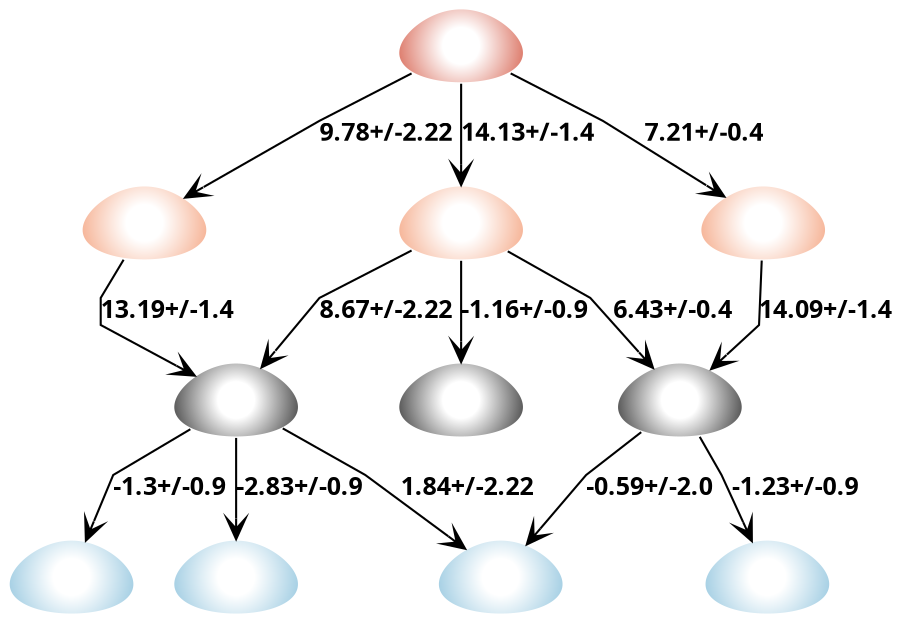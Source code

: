 strict digraph G {
	graph [bb="0,0,477.74,291",
		fontname="sans bold",
		splines=polyline
	];
	node [label="\N"];
	subgraph subgraph_0 {
		graph [label="Neutral charge",
			style=""
		];
		SM10_micro036		 [charge=0,
			color="#ffffff:#333333",
			fontcolor=black,
			fontname="sans bold",
			fontsize=12,
			height=0.5,
			image="Images\Microstates\SM10_micro036.svg",
			label="",
			labelloc=b,
			penwidth=1,
			pos="116.74,103",
			shape=egg,
			style=radial,
			width=0.79843];
		SM10_micro006		 [charge=0,
			color="#ffffff:#333333",
			fontcolor=black,
			fontname="sans bold",
			fontsize=12,
			height=0.5,
			image="Images\Microstates\SM10_micro006.svg",
			label="",
			labelloc=b,
			penwidth=1,
			pos="358.74,103",
			shape=egg,
			style=radial,
			width=0.79843];
		SM10_micro008		 [charge=0,
			color="#ffffff:#333333",
			fontcolor=black,
			fontname="sans bold",
			fontsize=12,
			height=0.5,
			image="Images\Microstates\SM10_micro008.svg",
			label="",
			labelloc=b,
			penwidth=1,
			pos="238.74,103",
			shape=egg,
			style=radial,
			width=0.79843];
	}
	subgraph "subgraph_-2" {
		graph [label="-2 charge",
			style=""
		];
		SM10_micro018		 [charge=-2,
			color="#ffffff:#d6604d",
			fontcolor=black,
			fontname="sans bold",
			fontsize=12,
			height=0.5,
			image="Images\Microstates\SM10_micro018.svg",
			label="",
			labelloc=b,
			penwidth=1,
			pos="238.74,273",
			shape=egg,
			style=radial,
			width=0.79843];
	}
	subgraph "subgraph_-1" {
		graph [label="-1 charge",
			style=""
		];
		SM10_micro004		 [charge=-1,
			color="#ffffff:#f4a582",
			fontcolor=black,
			fontname="sans bold",
			fontsize=12,
			height=0.5,
			image="Images\Microstates\SM10_micro004.svg",
			label="",
			labelloc=b,
			penwidth=1,
			pos="67.743,188",
			shape=egg,
			style=radial,
			width=0.79843];
		SM10_micro020		 [charge=-1,
			color="#ffffff:#f4a582",
			fontcolor=black,
			fontname="sans bold",
			fontsize=12,
			height=0.5,
			image="Images\Microstates\SM10_micro020.svg",
			label="",
			labelloc=b,
			penwidth=1,
			pos="402.74,188",
			shape=egg,
			style=radial,
			width=0.79843];
		SM10_micro023		 [charge=-1,
			color="#ffffff:#f4a582",
			fontcolor=black,
			fontname="sans bold",
			fontsize=12,
			height=0.5,
			image="Images\Microstates\SM10_micro023.svg",
			label="",
			labelloc=b,
			penwidth=1,
			pos="238.74,188",
			shape=egg,
			style=radial,
			width=0.79843];
	}
	subgraph subgraph_1 {
		graph [label="+1 charge",
			style=""
		];
		SM10_micro003		 [charge=1,
			color="#ffffff:#92c5de",
			fontcolor=black,
			fontname="sans bold",
			fontsize=12,
			height=0.5,
			image="Images\Microstates\SM10_micro003.svg",
			label="",
			labelloc=b,
			penwidth=1,
			pos="116.74,18",
			shape=egg,
			style=radial,
			width=0.79843];
		SM10_micro024		 [charge=1,
			color="#ffffff:#92c5de",
			fontcolor=black,
			fontname="sans bold",
			fontsize=12,
			height=0.5,
			image="Images\Microstates\SM10_micro024.svg",
			label="",
			labelloc=b,
			penwidth=1,
			pos="406.74,18",
			shape=egg,
			style=radial,
			width=0.79843];
		SM10_micro028		 [charge=1,
			color="#ffffff:#92c5de",
			fontcolor=black,
			fontname="sans bold",
			fontsize=12,
			height=0.5,
			image="Images\Microstates\SM10_micro028.svg",
			label="",
			labelloc=b,
			penwidth=1,
			pos="261.74,18",
			shape=egg,
			style=radial,
			width=0.79843];
		SM10_micro032		 [charge=1,
			color="#ffffff:#92c5de",
			fontcolor=black,
			fontname="sans bold",
			fontsize=12,
			height=0.5,
			image="Images\Microstates\SM10_micro032.svg",
			label="",
			labelloc=b,
			penwidth=1,
			pos="28.743,18",
			shape=egg,
			style=radial,
			width=0.79843];
	}
	SM10_micro036 -> SM10_micro003	 [SEM=0.9,
		arrowhead=vee,
		fontname="sans bold",
		fontsize=12,
		label="-2.83+/-0.9",
		lp="153.24,60.5",
		pKa=-2.83,
		pos="e,116.74,36.176 116.74,84.802 116.74,73.674 116.74,58.945 116.74,46.244",
		splines=polyline];
	SM10_micro036 -> SM10_micro028	 [SEM=2.22,
		arrowhead=vee,
		fontname="sans bold",
		fontsize=12,
		label="1.84+/-2.22",
		lp="247.24,60.5",
		pKa=1.84,
		pos="e,244.19,30.865 140.56,90.733 162.2,80.502 190.74,67 190.74,67 190.74,67 215.57,50.217 235.86,36.499",
		splines=polyline];
	SM10_micro036 -> SM10_micro032	 [SEM=0.9,
		arrowhead=vee,
		fontname="sans bold",
		fontsize=12,
		label="-1.3+/-0.9",
		lp="80.243,60.5",
		pKa=-1.3,
		pos="e,35.282,35.519 93.383,90.151 73.366,79.997 47.743,67 47.743,67 47.743,67 43.492,56.26 39.012,44.94",
		splines=polyline];
	SM10_micro006 -> SM10_micro024	 [SEM=0.9,
		arrowhead=vee,
		fontname="sans bold",
		fontsize=12,
		label="-1.23+/-0.9",
		lp="426.24,60.5",
		pKa=-1.23,
		pos="e,399.3,35.251 370.83,85.73 377.62,76.59 384.74,67 384.74,67 384.74,67 389.83,55.902 395.11,44.379",
		splines=polyline];
	SM10_micro006 -> SM10_micro028	 [SEM=2.0,
		arrowhead=vee,
		fontname="sans bold",
		fontsize=12,
		label="-0.59+/-2.0",
		lp="344.24,60.5",
		pKa=-0.59,
		pos="e,275.3,33.142 338.88,88.368 324.56,78.54 307.74,67 307.74,67 307.74,67 294.55,53.234 282.3,40.447",
		splines=polyline];
	SM10_micro018 -> SM10_micro004	 [SEM=2.22,
		arrowhead=vee,
		fontname="sans bold",
		fontsize=12,
		label="9.78+/-2.22",
		lp="197.24,230.5",
		pKa=9.78,
		pos="e,87.254,199.18 214.18,261.12 190.99,250.84 159.74,237 159.74,237 159.74,237 123.35,218.01 96.341,203.92",
		splines=polyline];
	SM10_micro018 -> SM10_micro020	 [SEM=0.4,
		arrowhead=vee,
		fontname="sans bold",
		fontsize=12,
		label="7.21+/-0.4",
		lp="373.24,230.5",
		pKa=7.21,
		pos="e,383.88,199.65 263.31,261.12 286.5,250.84 317.74,237 317.74,237 317.74,237 350.34,218.59 375.16,204.58",
		splines=polyline];
	SM10_micro018 -> SM10_micro023	 [SEM=1.4,
		arrowhead=vee,
		fontname="sans bold",
		fontsize=12,
		label="14.13+/-1.4",
		lp="276.24,230.5",
		pKa=14.13,
		pos="e,238.74,206.18 238.74,254.8 238.74,243.67 238.74,228.94 238.74,216.24",
		splines=polyline];
	SM10_micro004 -> SM10_micro036	 [SEM=1.4,
		arrowhead=vee,
		fontname="sans bold",
		fontsize=12,
		label="13.19+/-1.4",
		lp="81.243,145.5",
		pKa=13.19,
		pos="e,96.409,113.75 56.587,170.73 50.319,161.59 43.743,152 43.743,152 43.743,152 43.743,139 43.743,139 43.743,139 66.895,127.9 87.122,\
118.2",
		splines=polyline];
	SM10_micro020 -> SM10_micro006	 [SEM=1.4,
		arrowhead=vee,
		fontname="sans bold",
		fontsize=12,
		label="14.09+/-1.4",
		lp="440.24,145.5",
		pKa=14.09,
		pos="e,374.63,116.64 402.74,169.94 402.74,156.15 402.74,139 402.74,139 402.74,139 392.89,131.16 382.51,122.91",
		splines=polyline];
	SM10_micro023 -> SM10_micro036	 [SEM=2.22,
		arrowhead=vee,
		fontname="sans bold",
		fontsize=12,
		label="8.67+/-2.22",
		lp="197.24,145.5",
		pKa=8.67,
		pos="e,129.64,118.4 214.18,176.12 190.99,165.84 159.74,152 159.74,152 159.74,152 147.79,138.65 136.49,126.04",
		splines=polyline];
	SM10_micro023 -> SM10_micro006	 [SEM=0.4,
		arrowhead=vee,
		fontname="sans bold",
		fontsize=12,
		label="6.43+/-0.4",
		lp="358.24,145.5",
		pKa=6.43,
		pos="e,345.19,118.14 262.56,175.73 284.2,165.5 312.74,152 312.74,152 312.74,152 325.94,138.23 338.19,125.45",
		splines=polyline];
	SM10_micro023 -> SM10_micro008	 [SEM=0.9,
		arrowhead=vee,
		fontname="sans bold",
		fontsize=12,
		label="-1.16+/-0.9",
		lp="275.24,145.5",
		pKa=-1.16,
		pos="e,238.74,121.18 238.74,169.8 238.74,158.67 238.74,143.94 238.74,131.24",
		splines=polyline];
}

